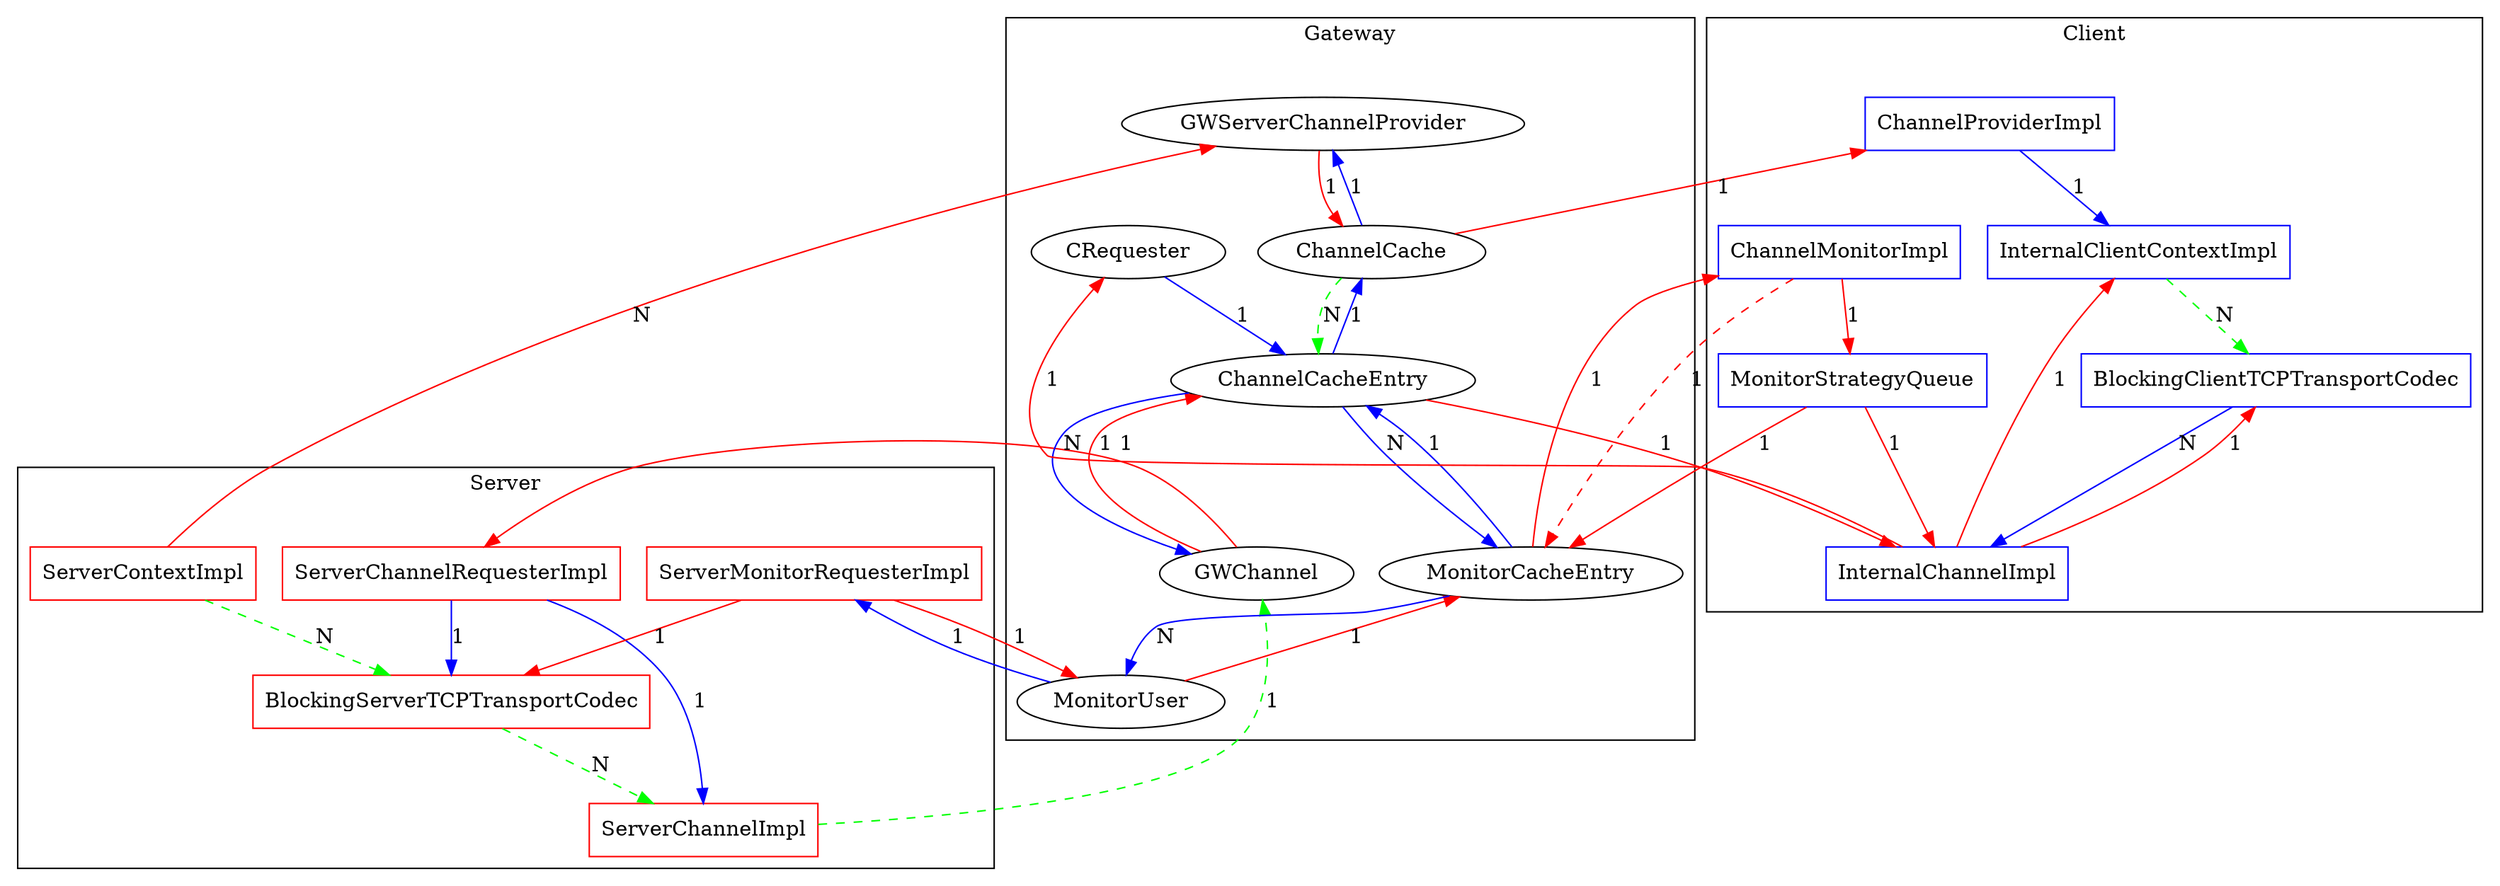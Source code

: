 digraph {
  # PVA server components are red boxes
  # PVA client components are blue boxes
  # GW components are black ovals
  #
  # red lines are strong references either '1' (1 to 1) or 'N' (1 to N)
  # green lines are strong references which are explicitly broken on some event
  # blue lines are weak references
  
  subgraph clusterserver {
    label = "Server";
    ServerContextImpl [shape=box,color=red];
    BlockingServerTCPTransportCodec [shape=box,color=red];
    ServerChannelImpl [shape=box,color=red];
    ServerChannelRequesterImpl [shape=box,color=red];
    ServerChannelImpl [shape=box,color=red];
    ServerMonitorRequesterImpl [shape=box,color=red];

    ## Server Internals
    # Really goes through TransportRegistry
    ServerContextImpl -> BlockingServerTCPTransportCodec [color=green,style=dashed,label="N"];
    BlockingServerTCPTransportCodec -> ServerChannelImpl [color=green,style=dashed,label="N"];
    ServerChannelRequesterImpl -> BlockingServerTCPTransportCodec [color=blue,label="1"];
    ServerChannelRequesterImpl -> ServerChannelImpl [color=blue,label="1"];
    ServerMonitorRequesterImpl -> BlockingServerTCPTransportCodec [color=red,label="1"];
  }

  ## Server to GW
  ServerContextImpl -> GWServerChannelProvider [color=red,label="N"];
  ServerChannelImpl -> GWChannel [color=green,style=dashed,label="1"];
  GWChannel -> ServerChannelRequesterImpl [color=red,label="1"];
  MonitorUser -> ServerMonitorRequesterImpl [color=blue,label="1"];
  ServerMonitorRequesterImpl -> MonitorUser [color=red,label="1"];

  subgraph clustergw {
    label = "Gateway";
    GWServerChannelProvider;
    ChannelCache;
    ChannelCacheEntry;
    GWChannel;
    CRequester;
    MonitorCacheEntry;
    MonitorUser;

    ## GW internal
    GWServerChannelProvider -> ChannelCache [color=red,label="1"];
    GWChannel -> ChannelCacheEntry [color=red,label="1"];

    ChannelCache -> ChannelCacheEntry [color=green,style=dashed,label="N"];
    ChannelCache -> GWServerChannelProvider [color=blue,label="1"];

    ChannelCacheEntry -> ChannelCache [color=blue,label="1"];
    CRequester -> ChannelCacheEntry [color=blue,label="1"];
    ChannelCacheEntry -> GWChannel [color=blue,label="N"];
    ChannelCacheEntry -> MonitorCacheEntry [color=blue,label="N"];
    MonitorCacheEntry -> ChannelCacheEntry [color=blue,label="1"];
    MonitorCacheEntry -> MonitorUser [color=blue,label="N"];
    MonitorUser -> MonitorCacheEntry [color=red,label="1"];
  }

  ## GW to Client
  ChannelCache -> ChannelProviderImpl [color=red,label="1"];
  ChannelCacheEntry -> InternalChannelImpl [color=red,label="1"];
  MonitorCacheEntry -> ChannelMonitorImpl [color=red,label="1"];
  InternalChannelImpl -> CRequester [color=red,label="1"];
  ChannelMonitorImpl -> MonitorCacheEntry [color=red,style=dashed,label="1"];
  MonitorStrategyQueue -> MonitorCacheEntry [color=red,label="1"];

  subgraph clusterclient {
    label = "Client";
    InternalClientContextImpl [shape=box,color=blue];
    ChannelProviderImpl [shape=box,color=blue];
    BlockingClientTCPTransportCodec [shape=box,color=blue];
    InternalChannelImpl [shape=box,color=blue];
    ChannelMonitorImpl [shape=box,color=blue];
    MonitorStrategyQueue [shape=box,color=blue];

    ## Client internals
    ChannelProviderImpl -> InternalClientContextImpl [color=blue,label="1"];
    # Really goes through TransportRegistry
    InternalClientContextImpl -> BlockingClientTCPTransportCodec [color=green,style=dashed,label="N"];
    BlockingClientTCPTransportCodec -> InternalChannelImpl [color=blue,label="N"];
    InternalChannelImpl -> BlockingClientTCPTransportCodec [color=red,label="1"];
    InternalChannelImpl -> InternalClientContextImpl [color=red,label="1"];
    ChannelMonitorImpl -> MonitorStrategyQueue [color=red,label="1"];
    MonitorStrategyQueue -> InternalChannelImpl [color=red,label="1"];
  }
}
